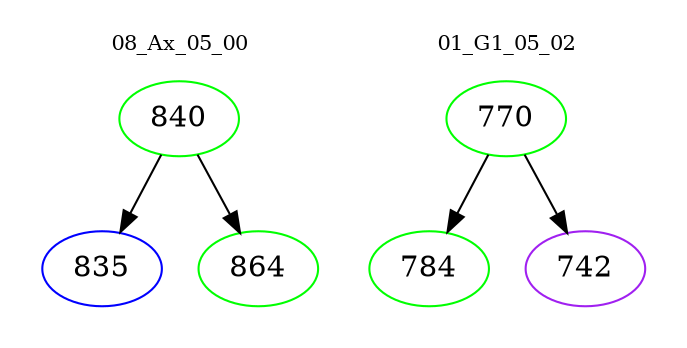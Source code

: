 digraph{
subgraph cluster_0 {
color = white
label = "08_Ax_05_00";
fontsize=10;
T0_840 [label="840", color="green"]
T0_840 -> T0_835 [color="black"]
T0_835 [label="835", color="blue"]
T0_840 -> T0_864 [color="black"]
T0_864 [label="864", color="green"]
}
subgraph cluster_1 {
color = white
label = "01_G1_05_02";
fontsize=10;
T1_770 [label="770", color="green"]
T1_770 -> T1_784 [color="black"]
T1_784 [label="784", color="green"]
T1_770 -> T1_742 [color="black"]
T1_742 [label="742", color="purple"]
}
}
